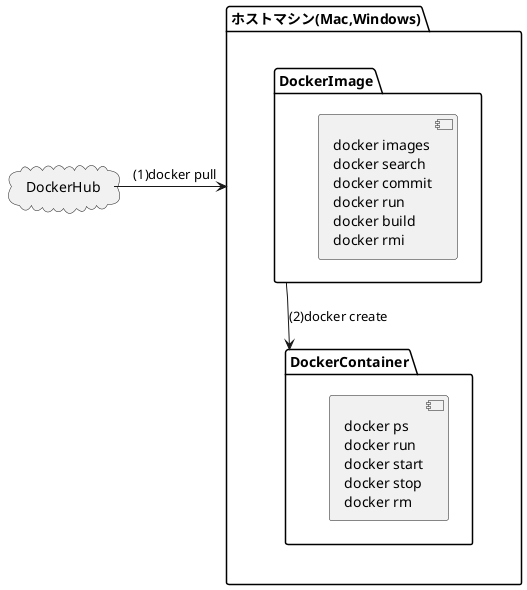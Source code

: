 @startuml
cloud DockerHub
package ホストマシン(Mac,Windows) as Host {
    DockerImage --> DockerContainer : (2)docker create
    package "Dockerイメージ操作" as DockerImage{
        [docker images\ndocker search\ndocker commit\ndocker run\ndocker build\ndocker rmi]
    }
    package "Dockerコンテナ操作" as DockerContainer{
        [docker ps\ndocker run\ndocker start\ndocker stop\ndocker rm]
    }

}

DockerHub -> Host  : (1)docker pull
@enduml
